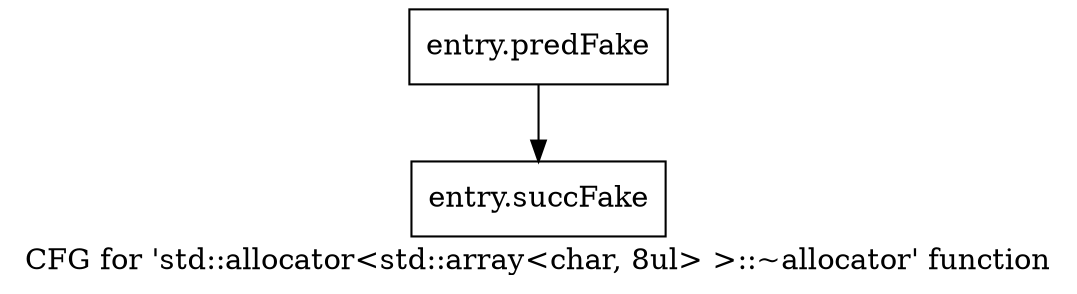digraph "CFG for 'std::allocator\<std::array\<char, 8ul\> \>::~allocator' function" {
	label="CFG for 'std::allocator\<std::array\<char, 8ul\> \>::~allocator' function";

	Node0x5776ce0 [shape=record,filename="",linenumber="",label="{entry.predFake}"];
	Node0x5776ce0 -> Node0x58de3d0[ callList="" memoryops="" filename="/tools/Xilinx/Vitis_HLS/2023.1/tps/lnx64/gcc-8.3.0/lib/gcc/x86_64-pc-linux-gnu/8.3.0/../../../../include/c++/8.3.0/bits/allocator.h" execusionnum="0"];
	Node0x58de3d0 [shape=record,filename="/tools/Xilinx/Vitis_HLS/2023.1/tps/lnx64/gcc-8.3.0/lib/gcc/x86_64-pc-linux-gnu/8.3.0/../../../../include/c++/8.3.0/bits/allocator.h",linenumber="139",label="{entry.succFake}"];
}

